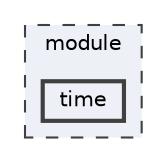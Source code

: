 digraph "module/time"
{
 // LATEX_PDF_SIZE
  bgcolor="transparent";
  edge [fontname=Helvetica,fontsize=10,labelfontname=Helvetica,labelfontsize=10];
  node [fontname=Helvetica,fontsize=10,shape=box,height=0.2,width=0.4];
  compound=true
  subgraph clusterdir_a7b0466279106ea0b8f86f609f621680 {
    graph [ bgcolor="#edf0f7", pencolor="grey25", label="module", fontname=Helvetica,fontsize=10 style="filled,dashed", URL="dir_a7b0466279106ea0b8f86f609f621680.html",tooltip=""]
  dir_c6429732c8b4bfaeec8ab78b55f0f982 [label="time", fillcolor="#edf0f7", color="grey25", style="filled,bold", URL="dir_c6429732c8b4bfaeec8ab78b55f0f982.html",tooltip=""];
  }
}
